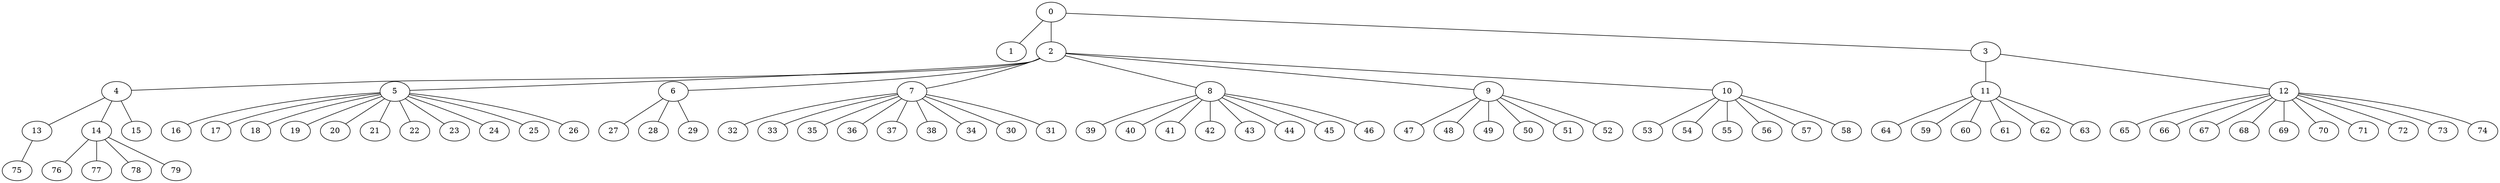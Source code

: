 
graph graphname {
    0 -- 1
0 -- 2
0 -- 3
2 -- 4
2 -- 5
2 -- 6
2 -- 7
2 -- 8
2 -- 9
2 -- 10
3 -- 11
3 -- 12
4 -- 13
4 -- 14
4 -- 15
5 -- 16
5 -- 17
5 -- 18
5 -- 19
5 -- 20
5 -- 21
5 -- 22
5 -- 23
5 -- 24
5 -- 25
5 -- 26
6 -- 27
6 -- 28
6 -- 29
7 -- 32
7 -- 33
7 -- 35
7 -- 36
7 -- 37
7 -- 38
7 -- 34
7 -- 30
7 -- 31
8 -- 39
8 -- 40
8 -- 41
8 -- 42
8 -- 43
8 -- 44
8 -- 45
8 -- 46
9 -- 47
9 -- 48
9 -- 49
9 -- 50
9 -- 51
9 -- 52
10 -- 53
10 -- 54
10 -- 55
10 -- 56
10 -- 57
10 -- 58
11 -- 64
11 -- 59
11 -- 60
11 -- 61
11 -- 62
11 -- 63
12 -- 65
12 -- 66
12 -- 67
12 -- 68
12 -- 69
12 -- 70
12 -- 71
12 -- 72
12 -- 73
12 -- 74
13 -- 75
14 -- 76
14 -- 77
14 -- 78
14 -- 79

}
